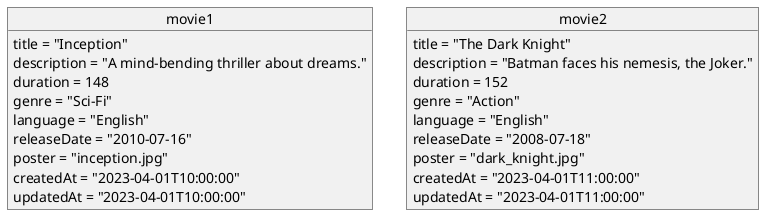 @startuml
object movie1 {
    title = "Inception"
    description = "A mind-bending thriller about dreams."
    duration = 148
    genre = "Sci-Fi"
    language = "English"
    releaseDate = "2010-07-16"
    poster = "inception.jpg"
    createdAt = "2023-04-01T10:00:00"
    updatedAt = "2023-04-01T10:00:00"
}

object movie2 {
    title = "The Dark Knight"
    description = "Batman faces his nemesis, the Joker."
    duration = 152
    genre = "Action"
    language = "English"
    releaseDate = "2008-07-18"
    poster = "dark_knight.jpg"
    createdAt = "2023-04-01T11:00:00"
    updatedAt = "2023-04-01T11:00:00"
}
@enduml
